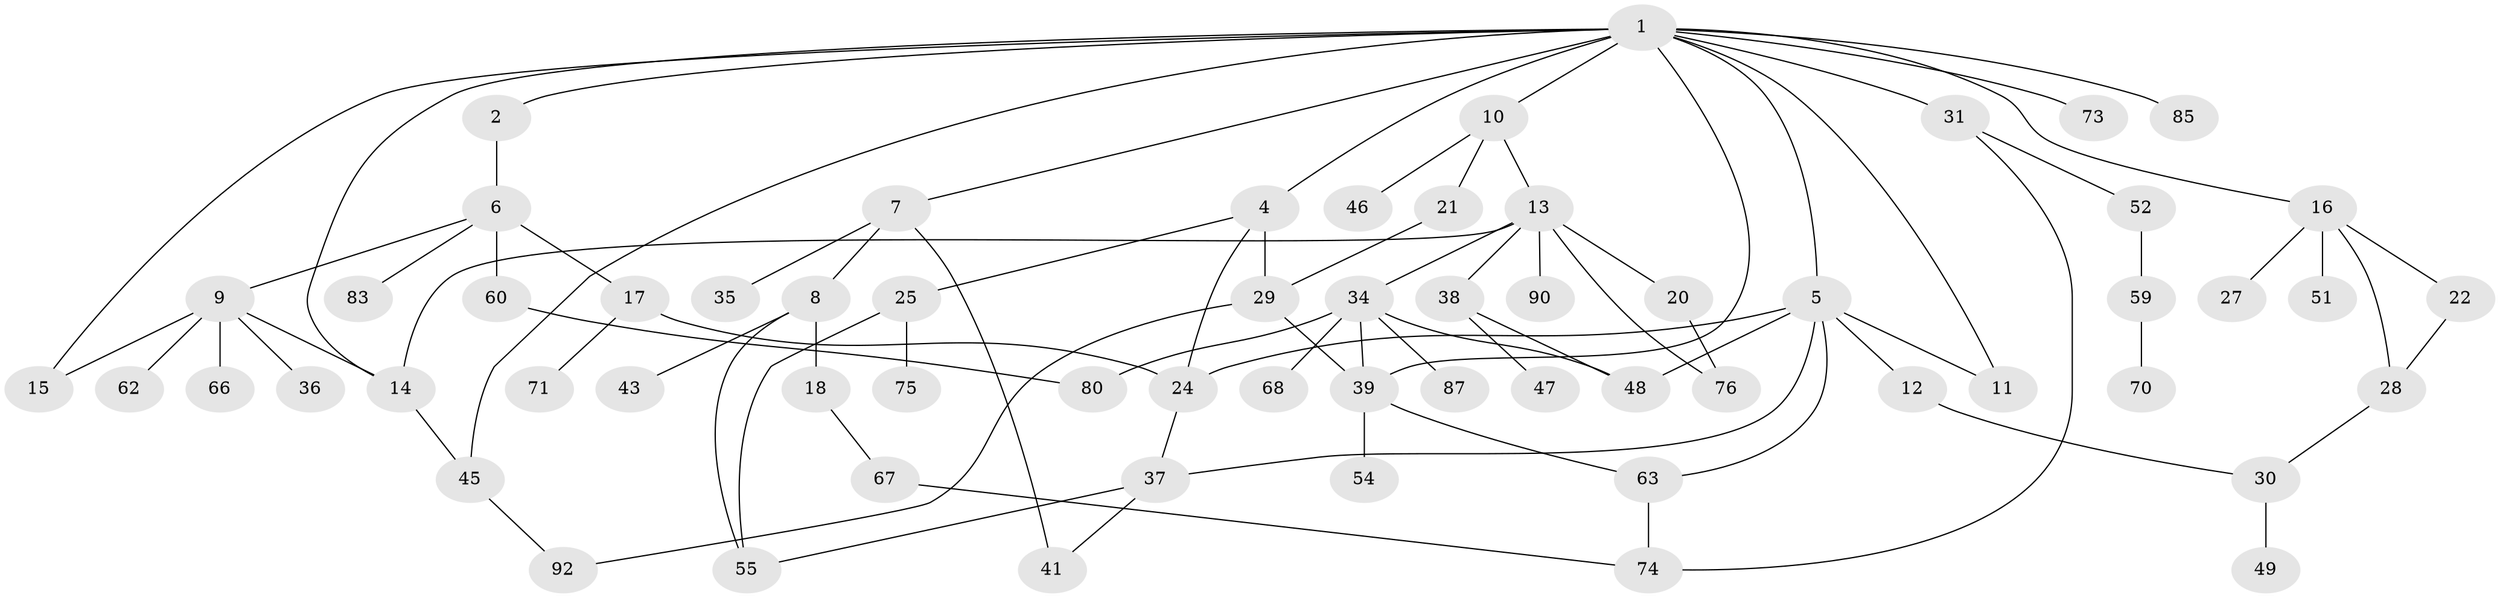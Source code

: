 // Generated by graph-tools (version 1.1) at 2025/51/02/27/25 19:51:36]
// undirected, 63 vertices, 86 edges
graph export_dot {
graph [start="1"]
  node [color=gray90,style=filled];
  1 [super="+3"];
  2;
  4 [super="+58"];
  5 [super="+19"];
  6 [super="+26"];
  7 [super="+57"];
  8 [super="+40"];
  9 [super="+42"];
  10 [super="+56"];
  11 [super="+50"];
  12;
  13 [super="+79"];
  14 [super="+91"];
  15 [super="+77"];
  16 [super="+64"];
  17 [super="+23"];
  18;
  20 [super="+61"];
  21;
  22;
  24 [super="+32"];
  25;
  27 [super="+88"];
  28;
  29 [super="+93"];
  30 [super="+33"];
  31;
  34 [super="+53"];
  35 [super="+65"];
  36;
  37 [super="+78"];
  38 [super="+82"];
  39 [super="+69"];
  41 [super="+44"];
  43;
  45 [super="+72"];
  46;
  47;
  48;
  49;
  51;
  52 [super="+81"];
  54;
  55 [super="+89"];
  59;
  60;
  62;
  63;
  66;
  67;
  68;
  70;
  71;
  73;
  74 [super="+84"];
  75;
  76;
  80 [super="+86"];
  83;
  85;
  87;
  90;
  92;
  1 -- 2;
  1 -- 4;
  1 -- 7;
  1 -- 11;
  1 -- 15;
  1 -- 45;
  1 -- 73;
  1 -- 16;
  1 -- 5;
  1 -- 85;
  1 -- 39;
  1 -- 10;
  1 -- 31;
  1 -- 14;
  2 -- 6;
  4 -- 25;
  4 -- 29;
  4 -- 24;
  5 -- 12;
  5 -- 24;
  5 -- 11;
  5 -- 48;
  5 -- 37;
  5 -- 63;
  6 -- 9;
  6 -- 17;
  6 -- 83;
  6 -- 60;
  7 -- 8;
  7 -- 35;
  7 -- 41;
  8 -- 18;
  8 -- 43;
  8 -- 55;
  9 -- 36;
  9 -- 62;
  9 -- 66;
  9 -- 14;
  9 -- 15;
  10 -- 13;
  10 -- 21;
  10 -- 46;
  12 -- 30;
  13 -- 14;
  13 -- 20;
  13 -- 34;
  13 -- 38;
  13 -- 76;
  13 -- 90;
  14 -- 45;
  16 -- 22;
  16 -- 27;
  16 -- 28;
  16 -- 51;
  17 -- 71;
  17 -- 24;
  18 -- 67;
  20 -- 76;
  21 -- 29;
  22 -- 28;
  24 -- 37;
  25 -- 75;
  25 -- 55;
  28 -- 30;
  29 -- 92;
  29 -- 39;
  30 -- 49;
  31 -- 52;
  31 -- 74;
  34 -- 39;
  34 -- 48;
  34 -- 68;
  34 -- 87;
  34 -- 80;
  37 -- 55;
  37 -- 41;
  38 -- 47;
  38 -- 48;
  39 -- 54;
  39 -- 63;
  45 -- 92;
  52 -- 59;
  59 -- 70;
  60 -- 80;
  63 -- 74;
  67 -- 74;
}
